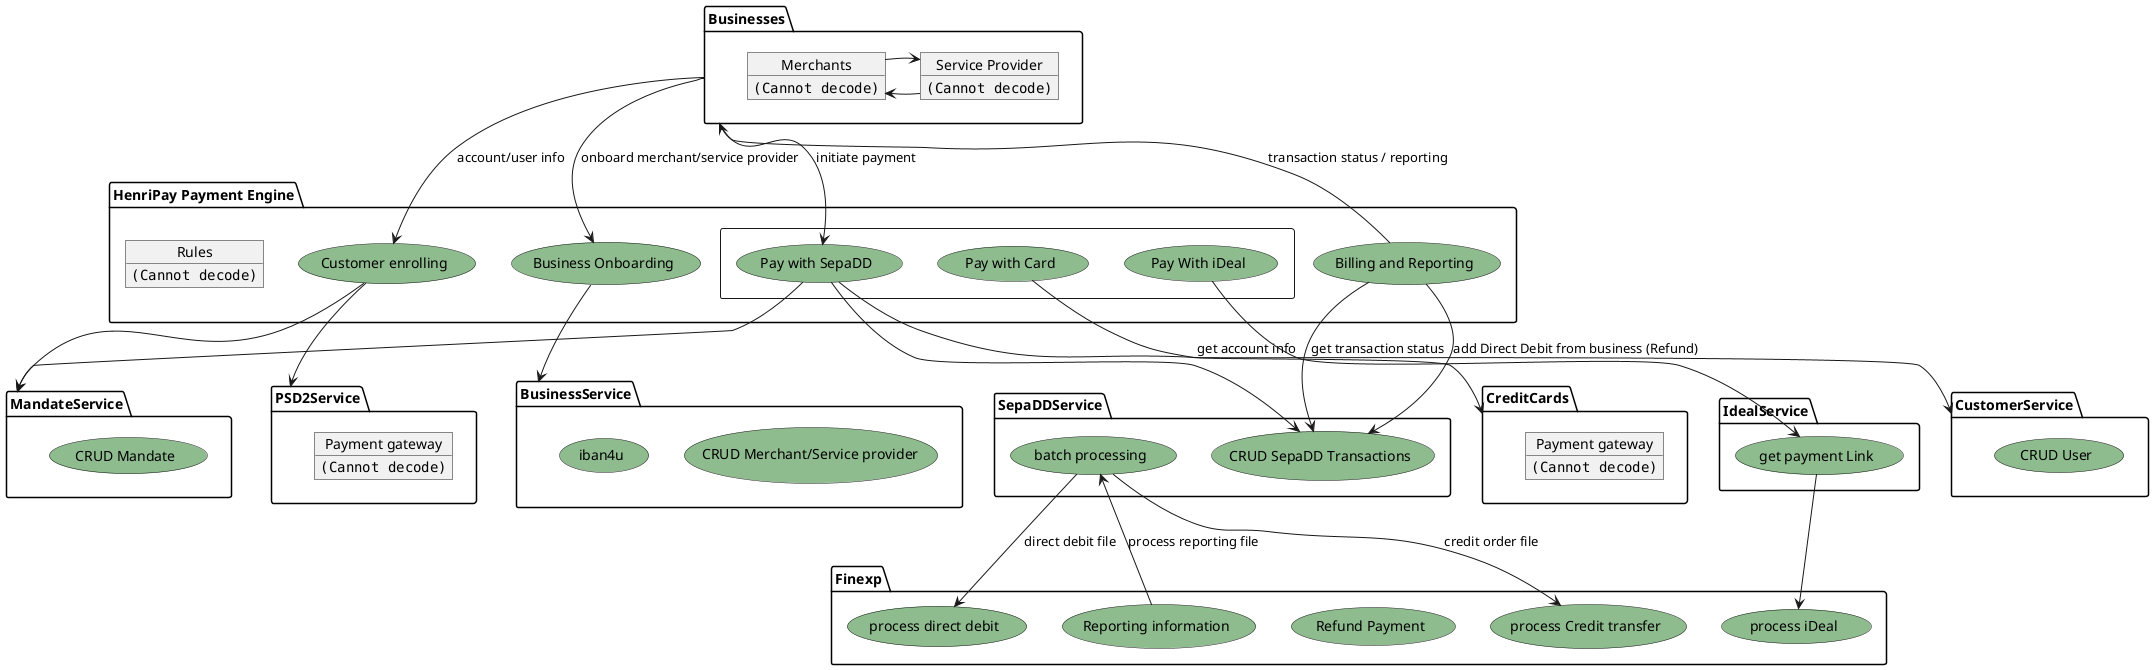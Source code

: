 @startuml
allow_mixing
top to bottom direction
skinparam usecase {
BackgroundColor DarkSeaGreen
BorderColor DarkSlateGray}
package Finexp{
usecase "process direct debit" as UC9
usecase "process Credit transfer" as UC10
usecase "Refund Payment"  as UC11
usecase "Reporting information" as UC12
usecase "process iDeal" as bankiDeal

}
package Businesses as customers  {
  object "Service Provider" as c

c : <img:mobyyou.gif>
object "Merchants" as merchant

merchant : <img:merchants.jpg>



}
package "HenriPay Payment Engine"{




rectangle  {
  usecase "Pay with Card" as cardprocessing
  usecase "Pay With iDeal" as iDeal
  usecase "Pay with SepaDD" as UC3
}
  usecase "Customer enrolling" as customerEnrolling
  usecase "Business Onboarding" as onboarding
  usecase "Billing and Reporting" as UC4a
  object "Rules" as rules
  rules : <img:rules.png>



}
package MandateService{
  usecase "CRUD Mandate" as addmandate

 }

package CustomerService{
  usecase "CRUD User"

}
package BusinessService{
  usecase "CRUD Merchant/Service provider" as addusermerchant
  usecase "iban4u"
}
package CreditCards
{

object "Payment gateway" as spell
spell : <img:spell.gif>

}

package PSD2Service
{
object "Payment gateway" as spell2
spell2 : <img:spell.gif>


}
package IdealService
{
usecase "get payment Link" as getLink
}

package SepaDDService{
  usecase "CRUD SepaDD Transactions" as UC5
  usecase "batch processing"  as UCbp
}





customerEnrolling-->MandateService
c -> merchant
merchant-> c

customers-->customerEnrolling : account/user info

customers -->UC3 : initiate payment
UC3-->CustomerService: get account info
UC3-->MandateService
UC4a-->UC5: get transaction status
UC3-->UC5
UCbp-->UC9: direct debit file
UCbp-->UC10: credit order file
UC12-->UCbp :process reporting file

UC4a-->UC5 : add Direct Debit from business (Refund)


onboarding--> BusinessService
UC4a-->customers:transaction status / reporting
customers-->onboarding: onboard merchant/service provider
customerEnrolling--> PSD2Service
cardprocessing--> CreditCards

iDeal-->getLink
getLink-->"bankiDeal"



@enduml